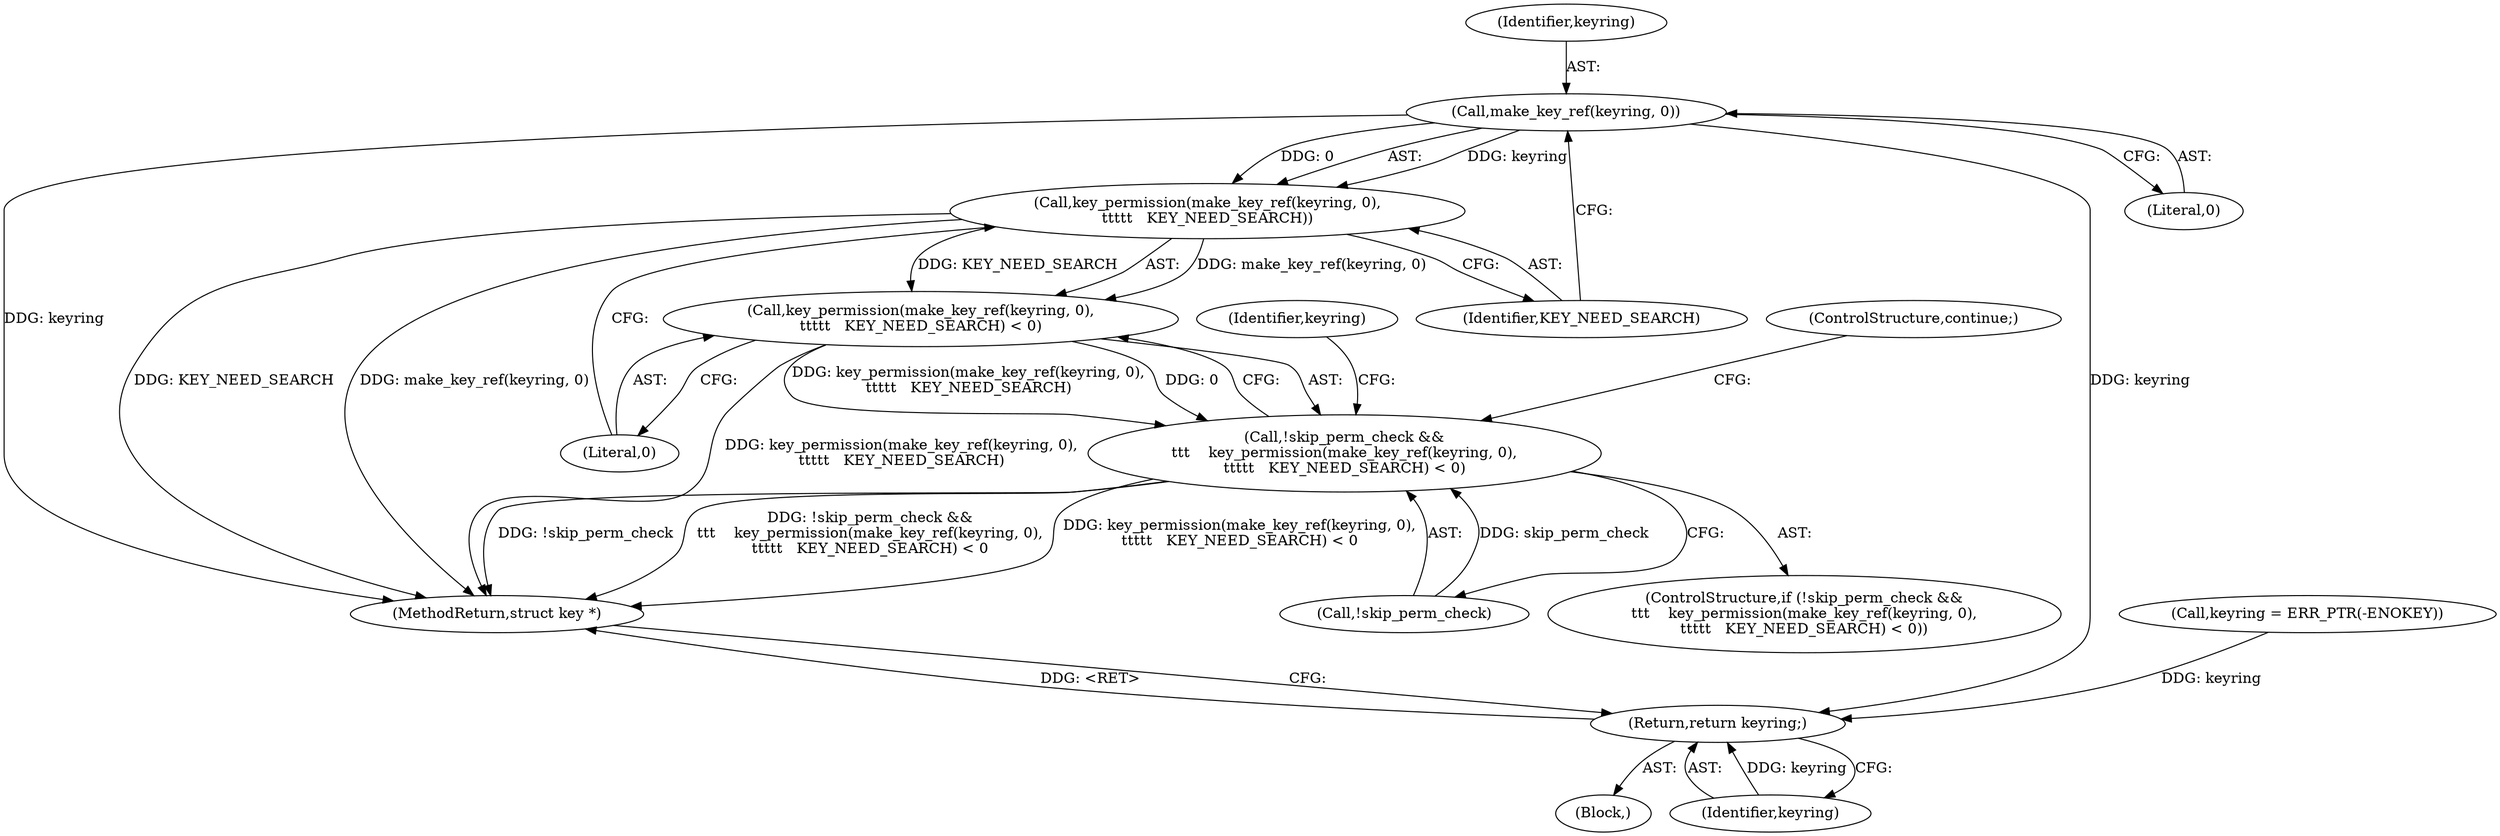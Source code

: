 digraph "1_linux_237bbd29f7a049d310d907f4b2716a7feef9abf3_0@pointer" {
"1000163" [label="(Call,make_key_ref(keyring, 0))"];
"1000162" [label="(Call,key_permission(make_key_ref(keyring, 0),\n\t\t\t\t\t   KEY_NEED_SEARCH))"];
"1000161" [label="(Call,key_permission(make_key_ref(keyring, 0),\n\t\t\t\t\t   KEY_NEED_SEARCH) < 0)"];
"1000158" [label="(Call,!skip_perm_check &&\n\t\t\t    key_permission(make_key_ref(keyring, 0),\n\t\t\t\t\t   KEY_NEED_SEARCH) < 0)"];
"1000194" [label="(Return,return keyring;)"];
"1000159" [label="(Call,!skip_perm_check)"];
"1000162" [label="(Call,key_permission(make_key_ref(keyring, 0),\n\t\t\t\t\t   KEY_NEED_SEARCH))"];
"1000164" [label="(Identifier,keyring)"];
"1000174" [label="(Identifier,keyring)"];
"1000105" [label="(Block,)"];
"1000185" [label="(Call,keyring = ERR_PTR(-ENOKEY))"];
"1000161" [label="(Call,key_permission(make_key_ref(keyring, 0),\n\t\t\t\t\t   KEY_NEED_SEARCH) < 0)"];
"1000158" [label="(Call,!skip_perm_check &&\n\t\t\t    key_permission(make_key_ref(keyring, 0),\n\t\t\t\t\t   KEY_NEED_SEARCH) < 0)"];
"1000166" [label="(Identifier,KEY_NEED_SEARCH)"];
"1000167" [label="(Literal,0)"];
"1000168" [label="(ControlStructure,continue;)"];
"1000195" [label="(Identifier,keyring)"];
"1000165" [label="(Literal,0)"];
"1000157" [label="(ControlStructure,if (!skip_perm_check &&\n\t\t\t    key_permission(make_key_ref(keyring, 0),\n\t\t\t\t\t   KEY_NEED_SEARCH) < 0))"];
"1000163" [label="(Call,make_key_ref(keyring, 0))"];
"1000194" [label="(Return,return keyring;)"];
"1000196" [label="(MethodReturn,struct key *)"];
"1000163" -> "1000162"  [label="AST: "];
"1000163" -> "1000165"  [label="CFG: "];
"1000164" -> "1000163"  [label="AST: "];
"1000165" -> "1000163"  [label="AST: "];
"1000166" -> "1000163"  [label="CFG: "];
"1000163" -> "1000196"  [label="DDG: keyring"];
"1000163" -> "1000162"  [label="DDG: keyring"];
"1000163" -> "1000162"  [label="DDG: 0"];
"1000163" -> "1000194"  [label="DDG: keyring"];
"1000162" -> "1000161"  [label="AST: "];
"1000162" -> "1000166"  [label="CFG: "];
"1000166" -> "1000162"  [label="AST: "];
"1000167" -> "1000162"  [label="CFG: "];
"1000162" -> "1000196"  [label="DDG: KEY_NEED_SEARCH"];
"1000162" -> "1000196"  [label="DDG: make_key_ref(keyring, 0)"];
"1000162" -> "1000161"  [label="DDG: make_key_ref(keyring, 0)"];
"1000162" -> "1000161"  [label="DDG: KEY_NEED_SEARCH"];
"1000161" -> "1000158"  [label="AST: "];
"1000161" -> "1000167"  [label="CFG: "];
"1000167" -> "1000161"  [label="AST: "];
"1000158" -> "1000161"  [label="CFG: "];
"1000161" -> "1000196"  [label="DDG: key_permission(make_key_ref(keyring, 0),\n\t\t\t\t\t   KEY_NEED_SEARCH)"];
"1000161" -> "1000158"  [label="DDG: key_permission(make_key_ref(keyring, 0),\n\t\t\t\t\t   KEY_NEED_SEARCH)"];
"1000161" -> "1000158"  [label="DDG: 0"];
"1000158" -> "1000157"  [label="AST: "];
"1000158" -> "1000159"  [label="CFG: "];
"1000159" -> "1000158"  [label="AST: "];
"1000168" -> "1000158"  [label="CFG: "];
"1000174" -> "1000158"  [label="CFG: "];
"1000158" -> "1000196"  [label="DDG: !skip_perm_check"];
"1000158" -> "1000196"  [label="DDG: !skip_perm_check &&\n\t\t\t    key_permission(make_key_ref(keyring, 0),\n\t\t\t\t\t   KEY_NEED_SEARCH) < 0"];
"1000158" -> "1000196"  [label="DDG: key_permission(make_key_ref(keyring, 0),\n\t\t\t\t\t   KEY_NEED_SEARCH) < 0"];
"1000159" -> "1000158"  [label="DDG: skip_perm_check"];
"1000194" -> "1000105"  [label="AST: "];
"1000194" -> "1000195"  [label="CFG: "];
"1000195" -> "1000194"  [label="AST: "];
"1000196" -> "1000194"  [label="CFG: "];
"1000194" -> "1000196"  [label="DDG: <RET>"];
"1000195" -> "1000194"  [label="DDG: keyring"];
"1000185" -> "1000194"  [label="DDG: keyring"];
}
